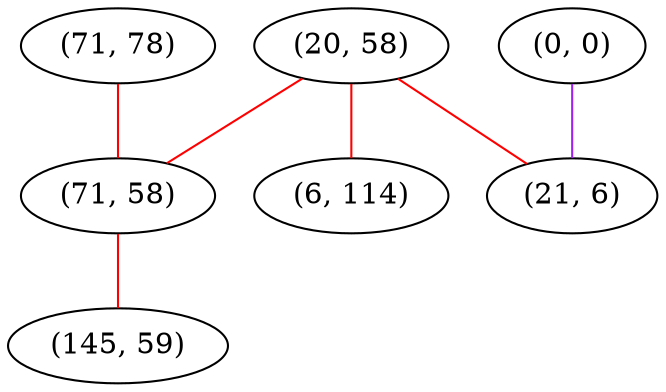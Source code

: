 graph "" {
"(20, 58)";
"(71, 78)";
"(6, 114)";
"(71, 58)";
"(0, 0)";
"(21, 6)";
"(145, 59)";
"(20, 58)" -- "(21, 6)"  [color=red, key=0, weight=1];
"(20, 58)" -- "(6, 114)"  [color=red, key=0, weight=1];
"(20, 58)" -- "(71, 58)"  [color=red, key=0, weight=1];
"(71, 78)" -- "(71, 58)"  [color=red, key=0, weight=1];
"(71, 58)" -- "(145, 59)"  [color=red, key=0, weight=1];
"(0, 0)" -- "(21, 6)"  [color=purple, key=0, weight=4];
}
